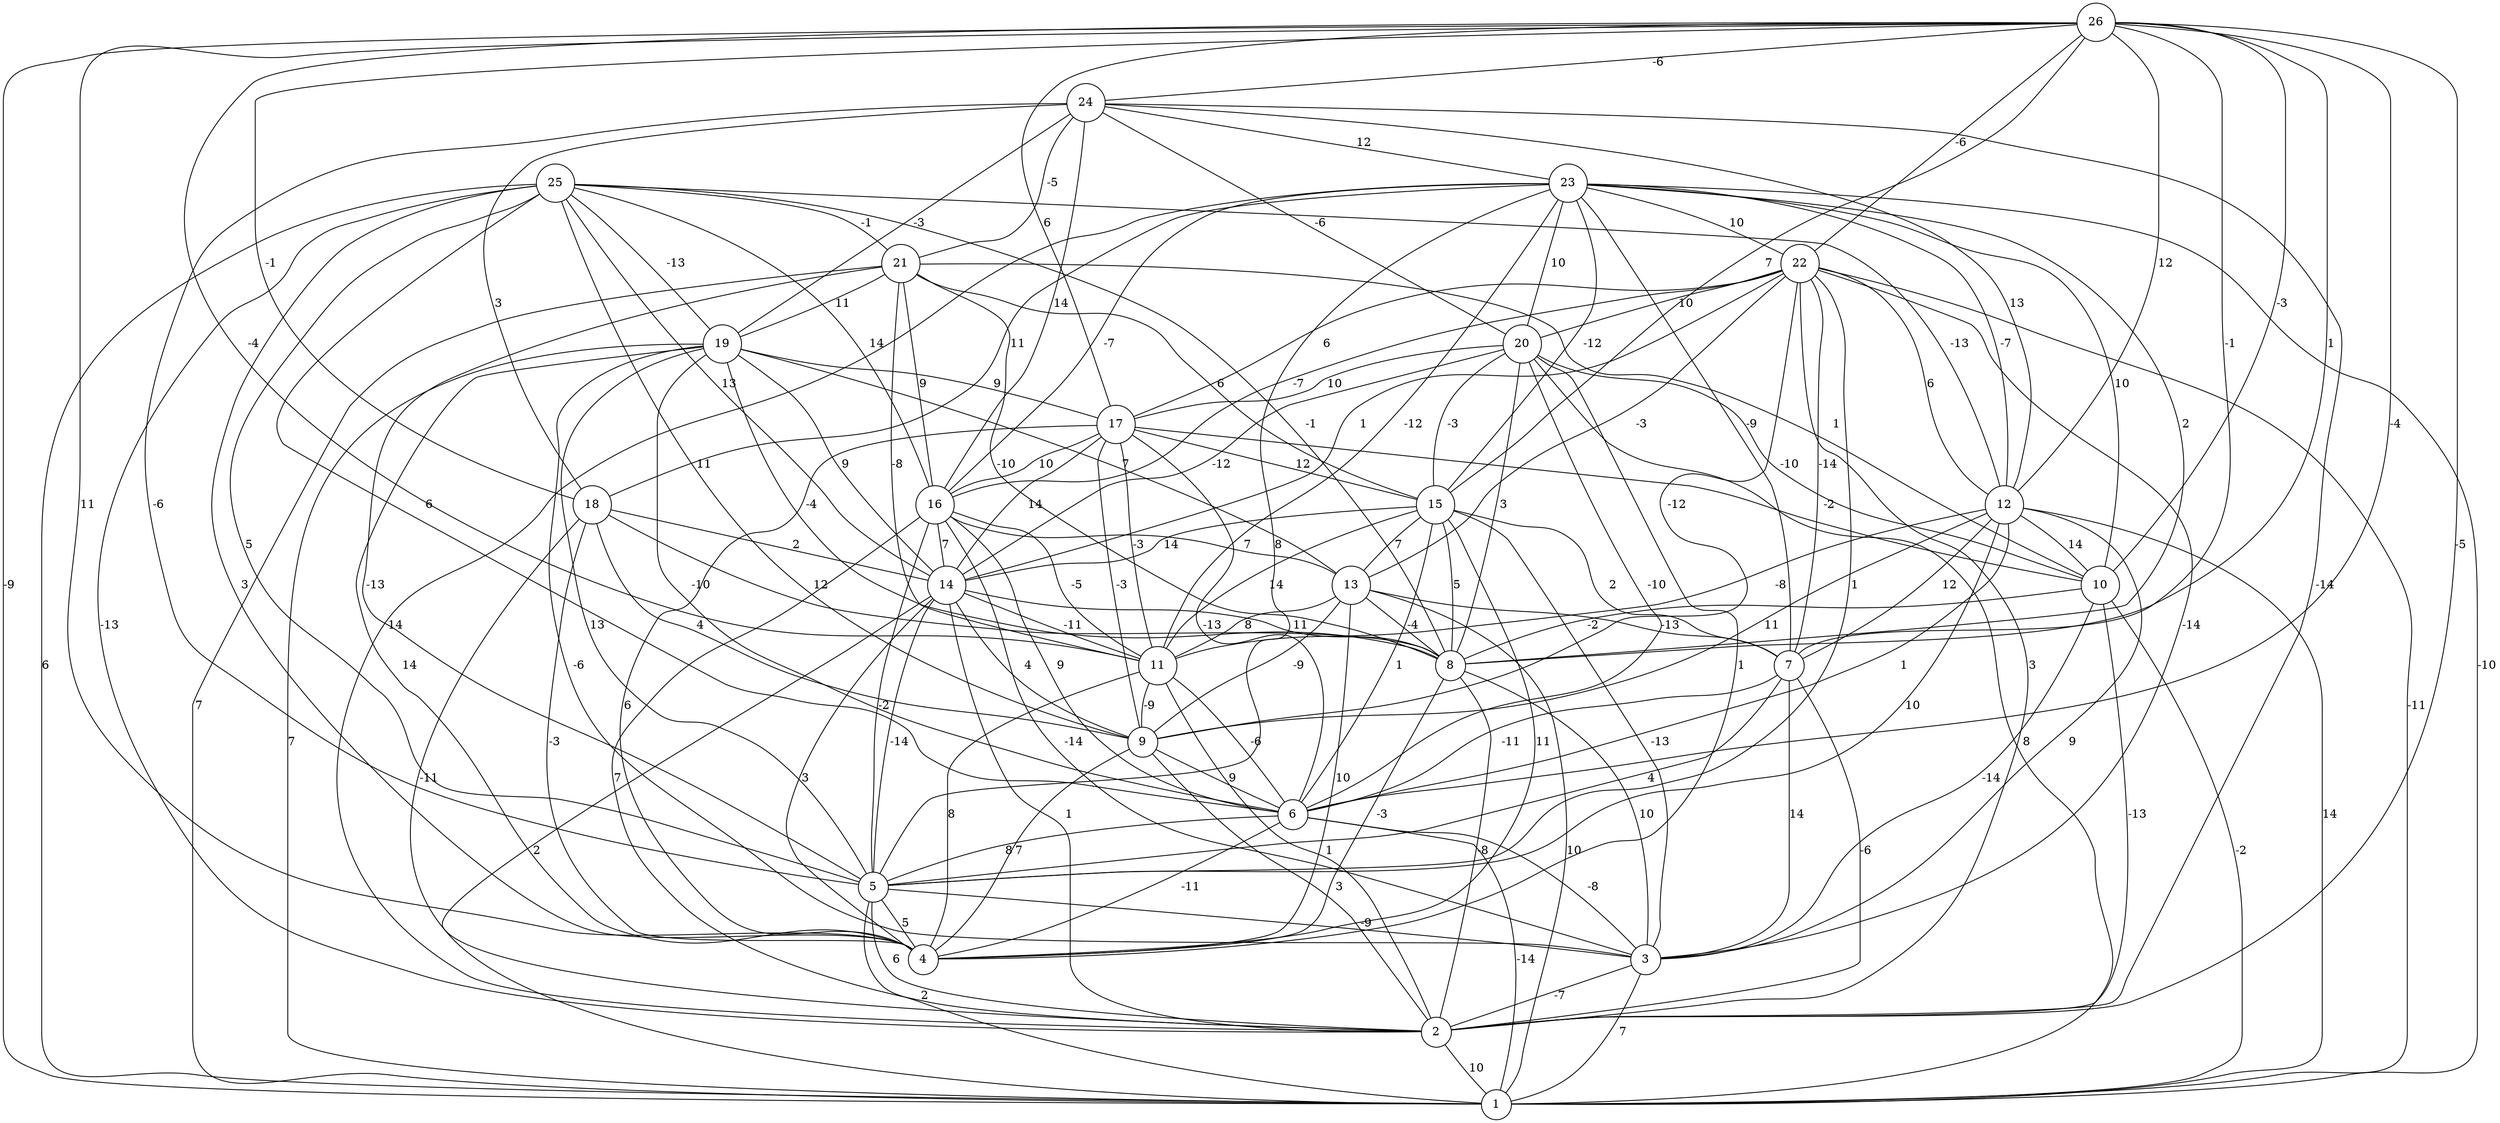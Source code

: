 graph { 
	 fontname="Helvetica,Arial,sans-serif" 
	 node [shape = circle]; 
	 26 -- 1 [label = "-9"];
	 26 -- 2 [label = "-5"];
	 26 -- 4 [label = "11"];
	 26 -- 6 [label = "-4"];
	 26 -- 7 [label = "-1"];
	 26 -- 8 [label = "1"];
	 26 -- 10 [label = "-3"];
	 26 -- 11 [label = "-4"];
	 26 -- 12 [label = "12"];
	 26 -- 15 [label = "7"];
	 26 -- 17 [label = "6"];
	 26 -- 18 [label = "-1"];
	 26 -- 22 [label = "-6"];
	 26 -- 24 [label = "-6"];
	 25 -- 1 [label = "6"];
	 25 -- 2 [label = "-13"];
	 25 -- 4 [label = "3"];
	 25 -- 5 [label = "5"];
	 25 -- 6 [label = "6"];
	 25 -- 8 [label = "-1"];
	 25 -- 9 [label = "11"];
	 25 -- 12 [label = "-13"];
	 25 -- 14 [label = "13"];
	 25 -- 16 [label = "14"];
	 25 -- 19 [label = "-13"];
	 25 -- 21 [label = "-1"];
	 24 -- 2 [label = "-14"];
	 24 -- 5 [label = "-6"];
	 24 -- 12 [label = "13"];
	 24 -- 16 [label = "14"];
	 24 -- 18 [label = "3"];
	 24 -- 19 [label = "-3"];
	 24 -- 20 [label = "-6"];
	 24 -- 21 [label = "-5"];
	 24 -- 23 [label = "12"];
	 23 -- 1 [label = "-10"];
	 23 -- 2 [label = "14"];
	 23 -- 5 [label = "8"];
	 23 -- 7 [label = "-9"];
	 23 -- 8 [label = "2"];
	 23 -- 10 [label = "10"];
	 23 -- 11 [label = "-12"];
	 23 -- 12 [label = "-7"];
	 23 -- 15 [label = "-12"];
	 23 -- 16 [label = "-7"];
	 23 -- 18 [label = "11"];
	 23 -- 20 [label = "10"];
	 23 -- 22 [label = "10"];
	 22 -- 1 [label = "-11"];
	 22 -- 2 [label = "3"];
	 22 -- 3 [label = "-14"];
	 22 -- 5 [label = "1"];
	 22 -- 7 [label = "-14"];
	 22 -- 9 [label = "-12"];
	 22 -- 12 [label = "6"];
	 22 -- 13 [label = "-3"];
	 22 -- 14 [label = "1"];
	 22 -- 16 [label = "-7"];
	 22 -- 17 [label = "6"];
	 22 -- 20 [label = "10"];
	 21 -- 1 [label = "7"];
	 21 -- 5 [label = "-13"];
	 21 -- 8 [label = "-10"];
	 21 -- 10 [label = "1"];
	 21 -- 11 [label = "-8"];
	 21 -- 15 [label = "6"];
	 21 -- 16 [label = "9"];
	 21 -- 19 [label = "11"];
	 20 -- 1 [label = "8"];
	 20 -- 4 [label = "1"];
	 20 -- 6 [label = "-10"];
	 20 -- 8 [label = "3"];
	 20 -- 10 [label = "-10"];
	 20 -- 14 [label = "-12"];
	 20 -- 15 [label = "-3"];
	 20 -- 17 [label = "10"];
	 19 -- 1 [label = "7"];
	 19 -- 3 [label = "-6"];
	 19 -- 4 [label = "14"];
	 19 -- 5 [label = "13"];
	 19 -- 6 [label = "-10"];
	 19 -- 8 [label = "-4"];
	 19 -- 13 [label = "7"];
	 19 -- 14 [label = "9"];
	 19 -- 17 [label = "9"];
	 18 -- 2 [label = "-11"];
	 18 -- 4 [label = "-3"];
	 18 -- 8 [label = "12"];
	 18 -- 9 [label = "4"];
	 18 -- 14 [label = "2"];
	 17 -- 4 [label = "6"];
	 17 -- 6 [label = "-13"];
	 17 -- 9 [label = "-3"];
	 17 -- 10 [label = "-2"];
	 17 -- 11 [label = "-3"];
	 17 -- 14 [label = "14"];
	 17 -- 15 [label = "12"];
	 17 -- 16 [label = "10"];
	 16 -- 2 [label = "7"];
	 16 -- 3 [label = "-14"];
	 16 -- 5 [label = "-2"];
	 16 -- 6 [label = "9"];
	 16 -- 11 [label = "-5"];
	 16 -- 13 [label = "7"];
	 16 -- 14 [label = "7"];
	 15 -- 3 [label = "-13"];
	 15 -- 4 [label = "11"];
	 15 -- 6 [label = "1"];
	 15 -- 7 [label = "2"];
	 15 -- 8 [label = "5"];
	 15 -- 11 [label = "14"];
	 15 -- 13 [label = "7"];
	 15 -- 14 [label = "14"];
	 14 -- 1 [label = "2"];
	 14 -- 2 [label = "1"];
	 14 -- 4 [label = "3"];
	 14 -- 5 [label = "-14"];
	 14 -- 8 [label = "11"];
	 14 -- 9 [label = "4"];
	 14 -- 11 [label = "-11"];
	 13 -- 1 [label = "10"];
	 13 -- 4 [label = "10"];
	 13 -- 7 [label = "-13"];
	 13 -- 8 [label = "-4"];
	 13 -- 9 [label = "-9"];
	 13 -- 11 [label = "8"];
	 12 -- 1 [label = "14"];
	 12 -- 3 [label = "9"];
	 12 -- 5 [label = "10"];
	 12 -- 6 [label = "1"];
	 12 -- 7 [label = "12"];
	 12 -- 9 [label = "11"];
	 12 -- 10 [label = "14"];
	 12 -- 11 [label = "-8"];
	 11 -- 2 [label = "1"];
	 11 -- 4 [label = "8"];
	 11 -- 6 [label = "-6"];
	 11 -- 9 [label = "-9"];
	 10 -- 1 [label = "-2"];
	 10 -- 2 [label = "-13"];
	 10 -- 3 [label = "-14"];
	 10 -- 8 [label = "-2"];
	 9 -- 2 [label = "3"];
	 9 -- 4 [label = "7"];
	 9 -- 6 [label = "9"];
	 8 -- 2 [label = "-8"];
	 8 -- 3 [label = "10"];
	 8 -- 4 [label = "-3"];
	 7 -- 2 [label = "-6"];
	 7 -- 3 [label = "14"];
	 7 -- 5 [label = "4"];
	 7 -- 6 [label = "-11"];
	 6 -- 1 [label = "-14"];
	 6 -- 3 [label = "-8"];
	 6 -- 4 [label = "-11"];
	 6 -- 5 [label = "8"];
	 5 -- 1 [label = "2"];
	 5 -- 2 [label = "6"];
	 5 -- 3 [label = "-9"];
	 5 -- 4 [label = "5"];
	 3 -- 1 [label = "7"];
	 3 -- 2 [label = "-7"];
	 2 -- 1 [label = "10"];
	 1;
	 2;
	 3;
	 4;
	 5;
	 6;
	 7;
	 8;
	 9;
	 10;
	 11;
	 12;
	 13;
	 14;
	 15;
	 16;
	 17;
	 18;
	 19;
	 20;
	 21;
	 22;
	 23;
	 24;
	 25;
	 26;
}
